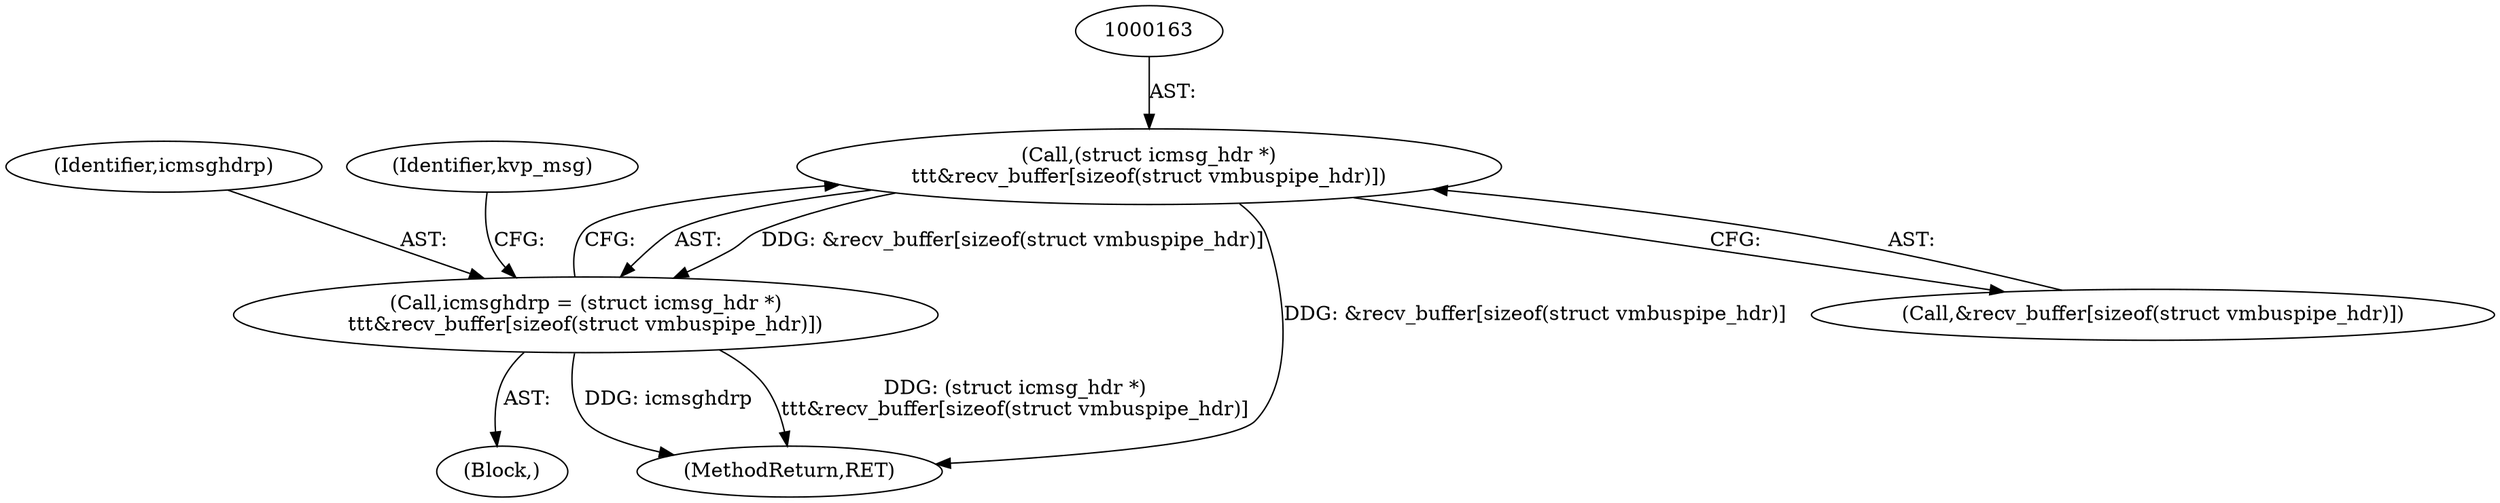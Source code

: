 digraph "0_linux_0720a06a7518c9d0c0125bd5d1f3b6264c55c3dd@array" {
"1000162" [label="(Call,(struct icmsg_hdr *)\n\t\t\t&recv_buffer[sizeof(struct vmbuspipe_hdr)])"];
"1000160" [label="(Call,icmsghdrp = (struct icmsg_hdr *)\n\t\t\t&recv_buffer[sizeof(struct vmbuspipe_hdr)])"];
"1000161" [label="(Identifier,icmsghdrp)"];
"1000274" [label="(MethodReturn,RET)"];
"1000114" [label="(Block,)"];
"1000162" [label="(Call,(struct icmsg_hdr *)\n\t\t\t&recv_buffer[sizeof(struct vmbuspipe_hdr)])"];
"1000164" [label="(Call,&recv_buffer[sizeof(struct vmbuspipe_hdr)])"];
"1000160" [label="(Call,icmsghdrp = (struct icmsg_hdr *)\n\t\t\t&recv_buffer[sizeof(struct vmbuspipe_hdr)])"];
"1000170" [label="(Identifier,kvp_msg)"];
"1000162" -> "1000160"  [label="AST: "];
"1000162" -> "1000164"  [label="CFG: "];
"1000163" -> "1000162"  [label="AST: "];
"1000164" -> "1000162"  [label="AST: "];
"1000160" -> "1000162"  [label="CFG: "];
"1000162" -> "1000274"  [label="DDG: &recv_buffer[sizeof(struct vmbuspipe_hdr)]"];
"1000162" -> "1000160"  [label="DDG: &recv_buffer[sizeof(struct vmbuspipe_hdr)]"];
"1000160" -> "1000114"  [label="AST: "];
"1000161" -> "1000160"  [label="AST: "];
"1000170" -> "1000160"  [label="CFG: "];
"1000160" -> "1000274"  [label="DDG: (struct icmsg_hdr *)\n\t\t\t&recv_buffer[sizeof(struct vmbuspipe_hdr)]"];
"1000160" -> "1000274"  [label="DDG: icmsghdrp"];
}
